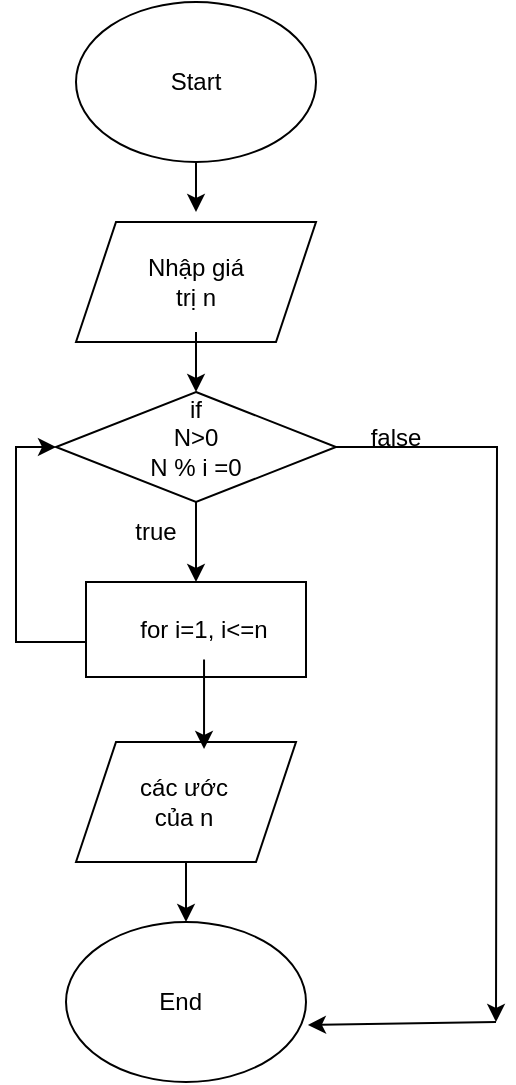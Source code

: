 <mxfile version="25.0.3">
  <diagram name="Trang-1" id="XpXJu6SbPGH9maaGYE89">
    <mxGraphModel dx="714" dy="510" grid="1" gridSize="10" guides="1" tooltips="1" connect="1" arrows="1" fold="1" page="1" pageScale="1" pageWidth="827" pageHeight="1169" math="0" shadow="0">
      <root>
        <mxCell id="0" />
        <mxCell id="1" parent="0" />
        <mxCell id="H9Sx1j5XsVKw7k_WsBui-27" value="" style="shape=parallelogram;perimeter=parallelogramPerimeter;whiteSpace=wrap;html=1;fixedSize=1;" vertex="1" parent="1">
          <mxGeometry x="310" y="120" width="120" height="60" as="geometry" />
        </mxCell>
        <mxCell id="H9Sx1j5XsVKw7k_WsBui-36" style="edgeStyle=orthogonalEdgeStyle;rounded=0;orthogonalLoop=1;jettySize=auto;html=1;entryX=0.5;entryY=0;entryDx=0;entryDy=0;" edge="1" parent="1" source="H9Sx1j5XsVKw7k_WsBui-13" target="H9Sx1j5XsVKw7k_WsBui-33">
          <mxGeometry relative="1" as="geometry" />
        </mxCell>
        <mxCell id="H9Sx1j5XsVKw7k_WsBui-13" value="" style="shape=parallelogram;perimeter=parallelogramPerimeter;whiteSpace=wrap;html=1;fixedSize=1;" vertex="1" parent="1">
          <mxGeometry x="310" y="380" width="110" height="60" as="geometry" />
        </mxCell>
        <mxCell id="H9Sx1j5XsVKw7k_WsBui-22" style="edgeStyle=orthogonalEdgeStyle;rounded=0;orthogonalLoop=1;jettySize=auto;html=1;entryX=0.5;entryY=0;entryDx=0;entryDy=0;" edge="1" parent="1" target="H9Sx1j5XsVKw7k_WsBui-6">
          <mxGeometry relative="1" as="geometry">
            <mxPoint x="370" y="175" as="sourcePoint" />
          </mxGeometry>
        </mxCell>
        <mxCell id="H9Sx1j5XsVKw7k_WsBui-19" style="edgeStyle=orthogonalEdgeStyle;rounded=0;orthogonalLoop=1;jettySize=auto;html=1;entryX=0.5;entryY=0;entryDx=0;entryDy=0;" edge="1" parent="1" source="H9Sx1j5XsVKw7k_WsBui-1">
          <mxGeometry relative="1" as="geometry">
            <mxPoint x="370" y="115" as="targetPoint" />
          </mxGeometry>
        </mxCell>
        <mxCell id="H9Sx1j5XsVKw7k_WsBui-1" value="" style="ellipse;whiteSpace=wrap;html=1;" vertex="1" parent="1">
          <mxGeometry x="310" y="10" width="120" height="80" as="geometry" />
        </mxCell>
        <mxCell id="H9Sx1j5XsVKw7k_WsBui-2" value="&lt;font style=&quot;vertical-align: inherit;&quot;&gt;&lt;font style=&quot;vertical-align: inherit;&quot;&gt;Start&lt;/font&gt;&lt;/font&gt;" style="text;html=1;align=center;verticalAlign=middle;whiteSpace=wrap;rounded=0;" vertex="1" parent="1">
          <mxGeometry x="340" y="35" width="60" height="30" as="geometry" />
        </mxCell>
        <mxCell id="H9Sx1j5XsVKw7k_WsBui-5" value="&lt;font style=&quot;vertical-align: inherit;&quot;&gt;&lt;font style=&quot;vertical-align: inherit;&quot;&gt;Nhập giá trị n&lt;/font&gt;&lt;/font&gt;" style="text;html=1;align=center;verticalAlign=middle;whiteSpace=wrap;rounded=0;" vertex="1" parent="1">
          <mxGeometry x="340" y="130" width="60" height="40" as="geometry" />
        </mxCell>
        <mxCell id="H9Sx1j5XsVKw7k_WsBui-40" style="edgeStyle=orthogonalEdgeStyle;rounded=0;orthogonalLoop=1;jettySize=auto;html=1;entryX=0.5;entryY=0;entryDx=0;entryDy=0;" edge="1" parent="1" source="H9Sx1j5XsVKw7k_WsBui-6" target="H9Sx1j5XsVKw7k_WsBui-23">
          <mxGeometry relative="1" as="geometry" />
        </mxCell>
        <mxCell id="H9Sx1j5XsVKw7k_WsBui-46" style="edgeStyle=orthogonalEdgeStyle;rounded=0;orthogonalLoop=1;jettySize=auto;html=1;" edge="1" parent="1" source="H9Sx1j5XsVKw7k_WsBui-6">
          <mxGeometry relative="1" as="geometry">
            <mxPoint x="520" y="520" as="targetPoint" />
          </mxGeometry>
        </mxCell>
        <mxCell id="H9Sx1j5XsVKw7k_WsBui-6" value="" style="rhombus;whiteSpace=wrap;html=1;" vertex="1" parent="1">
          <mxGeometry x="300" y="205" width="140" height="55" as="geometry" />
        </mxCell>
        <mxCell id="H9Sx1j5XsVKw7k_WsBui-16" value="&lt;font style=&quot;vertical-align: inherit;&quot;&gt;&lt;font style=&quot;vertical-align: inherit;&quot;&gt;các ước của n&lt;/font&gt;&lt;/font&gt;" style="text;html=1;align=center;verticalAlign=middle;whiteSpace=wrap;rounded=0;" vertex="1" parent="1">
          <mxGeometry x="334" y="395" width="60" height="30" as="geometry" />
        </mxCell>
        <mxCell id="H9Sx1j5XsVKw7k_WsBui-48" style="edgeStyle=orthogonalEdgeStyle;rounded=0;orthogonalLoop=1;jettySize=auto;html=1;entryX=0;entryY=0.5;entryDx=0;entryDy=0;" edge="1" parent="1" source="H9Sx1j5XsVKw7k_WsBui-23" target="H9Sx1j5XsVKw7k_WsBui-6">
          <mxGeometry relative="1" as="geometry">
            <mxPoint x="260" y="230" as="targetPoint" />
            <Array as="points">
              <mxPoint x="280" y="330" />
              <mxPoint x="280" y="233" />
            </Array>
          </mxGeometry>
        </mxCell>
        <mxCell id="H9Sx1j5XsVKw7k_WsBui-23" value="" style="rounded=0;whiteSpace=wrap;html=1;" vertex="1" parent="1">
          <mxGeometry x="315" y="300" width="110" height="47.5" as="geometry" />
        </mxCell>
        <mxCell id="H9Sx1j5XsVKw7k_WsBui-25" value="&lt;font style=&quot;vertical-align: inherit;&quot;&gt;&lt;font style=&quot;vertical-align: inherit;&quot;&gt;if&lt;/font&gt;&lt;/font&gt;&lt;div&gt;&lt;font style=&quot;vertical-align: inherit;&quot;&gt;&lt;font style=&quot;vertical-align: inherit;&quot;&gt;&lt;font style=&quot;vertical-align: inherit;&quot;&gt;&lt;font style=&quot;vertical-align: inherit;&quot;&gt;N&amp;gt;0&lt;/font&gt;&lt;/font&gt;&lt;/font&gt;&lt;/font&gt;&lt;/div&gt;&lt;div&gt;&lt;font style=&quot;vertical-align: inherit;&quot;&gt;&lt;font style=&quot;vertical-align: inherit;&quot;&gt;N % i =0&lt;/font&gt;&lt;/font&gt;&lt;/div&gt;" style="text;html=1;align=center;verticalAlign=middle;whiteSpace=wrap;rounded=0;" vertex="1" parent="1">
          <mxGeometry x="340" y="212.5" width="60" height="30" as="geometry" />
        </mxCell>
        <mxCell id="H9Sx1j5XsVKw7k_WsBui-26" value="&lt;font style=&quot;vertical-align: inherit;&quot;&gt;&lt;font style=&quot;vertical-align: inherit;&quot;&gt;for i=1, i&amp;lt;=n&lt;/font&gt;&lt;/font&gt;" style="text;html=1;align=center;verticalAlign=middle;whiteSpace=wrap;rounded=0;" vertex="1" parent="1">
          <mxGeometry x="334" y="308.75" width="80" height="30" as="geometry" />
        </mxCell>
        <mxCell id="H9Sx1j5XsVKw7k_WsBui-33" value="" style="ellipse;whiteSpace=wrap;html=1;" vertex="1" parent="1">
          <mxGeometry x="305" y="470" width="120" height="80" as="geometry" />
        </mxCell>
        <mxCell id="H9Sx1j5XsVKw7k_WsBui-35" value="End&amp;nbsp;" style="text;html=1;align=center;verticalAlign=middle;whiteSpace=wrap;rounded=0;" vertex="1" parent="1">
          <mxGeometry x="334" y="495" width="60" height="30" as="geometry" />
        </mxCell>
        <mxCell id="H9Sx1j5XsVKw7k_WsBui-41" style="edgeStyle=orthogonalEdgeStyle;rounded=0;orthogonalLoop=1;jettySize=auto;html=1;entryX=0.582;entryY=0.058;entryDx=0;entryDy=0;entryPerimeter=0;" edge="1" parent="1" source="H9Sx1j5XsVKw7k_WsBui-26" target="H9Sx1j5XsVKw7k_WsBui-13">
          <mxGeometry relative="1" as="geometry" />
        </mxCell>
        <mxCell id="H9Sx1j5XsVKw7k_WsBui-44" value="" style="endArrow=classic;html=1;rounded=0;entryX=1.008;entryY=0.644;entryDx=0;entryDy=0;entryPerimeter=0;" edge="1" parent="1" target="H9Sx1j5XsVKw7k_WsBui-33">
          <mxGeometry width="50" height="50" relative="1" as="geometry">
            <mxPoint x="520" y="520" as="sourcePoint" />
            <mxPoint x="420" y="340" as="targetPoint" />
          </mxGeometry>
        </mxCell>
        <mxCell id="H9Sx1j5XsVKw7k_WsBui-45" value="false" style="text;html=1;align=center;verticalAlign=middle;whiteSpace=wrap;rounded=0;" vertex="1" parent="1">
          <mxGeometry x="440" y="212.5" width="60" height="30" as="geometry" />
        </mxCell>
        <mxCell id="H9Sx1j5XsVKw7k_WsBui-47" value="true" style="text;html=1;align=center;verticalAlign=middle;whiteSpace=wrap;rounded=0;" vertex="1" parent="1">
          <mxGeometry x="320" y="260" width="60" height="30" as="geometry" />
        </mxCell>
      </root>
    </mxGraphModel>
  </diagram>
</mxfile>
